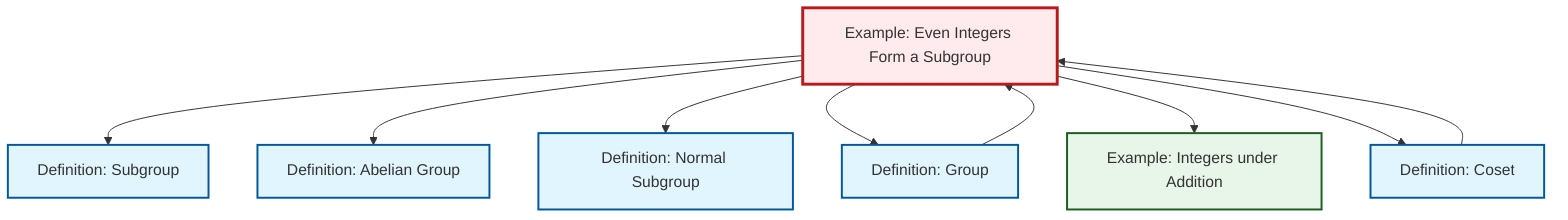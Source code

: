 graph TD
    classDef definition fill:#e1f5fe,stroke:#01579b,stroke-width:2px
    classDef theorem fill:#f3e5f5,stroke:#4a148c,stroke-width:2px
    classDef axiom fill:#fff3e0,stroke:#e65100,stroke-width:2px
    classDef example fill:#e8f5e9,stroke:#1b5e20,stroke-width:2px
    classDef current fill:#ffebee,stroke:#b71c1c,stroke-width:3px
    ex-even-integers-subgroup["Example: Even Integers Form a Subgroup"]:::example
    def-subgroup["Definition: Subgroup"]:::definition
    def-coset["Definition: Coset"]:::definition
    ex-integers-addition["Example: Integers under Addition"]:::example
    def-group["Definition: Group"]:::definition
    def-abelian-group["Definition: Abelian Group"]:::definition
    def-normal-subgroup["Definition: Normal Subgroup"]:::definition
    ex-even-integers-subgroup --> def-subgroup
    def-coset --> ex-even-integers-subgroup
    ex-even-integers-subgroup --> def-abelian-group
    def-group --> ex-even-integers-subgroup
    ex-even-integers-subgroup --> def-normal-subgroup
    ex-even-integers-subgroup --> def-group
    ex-even-integers-subgroup --> ex-integers-addition
    ex-even-integers-subgroup --> def-coset
    class ex-even-integers-subgroup current
